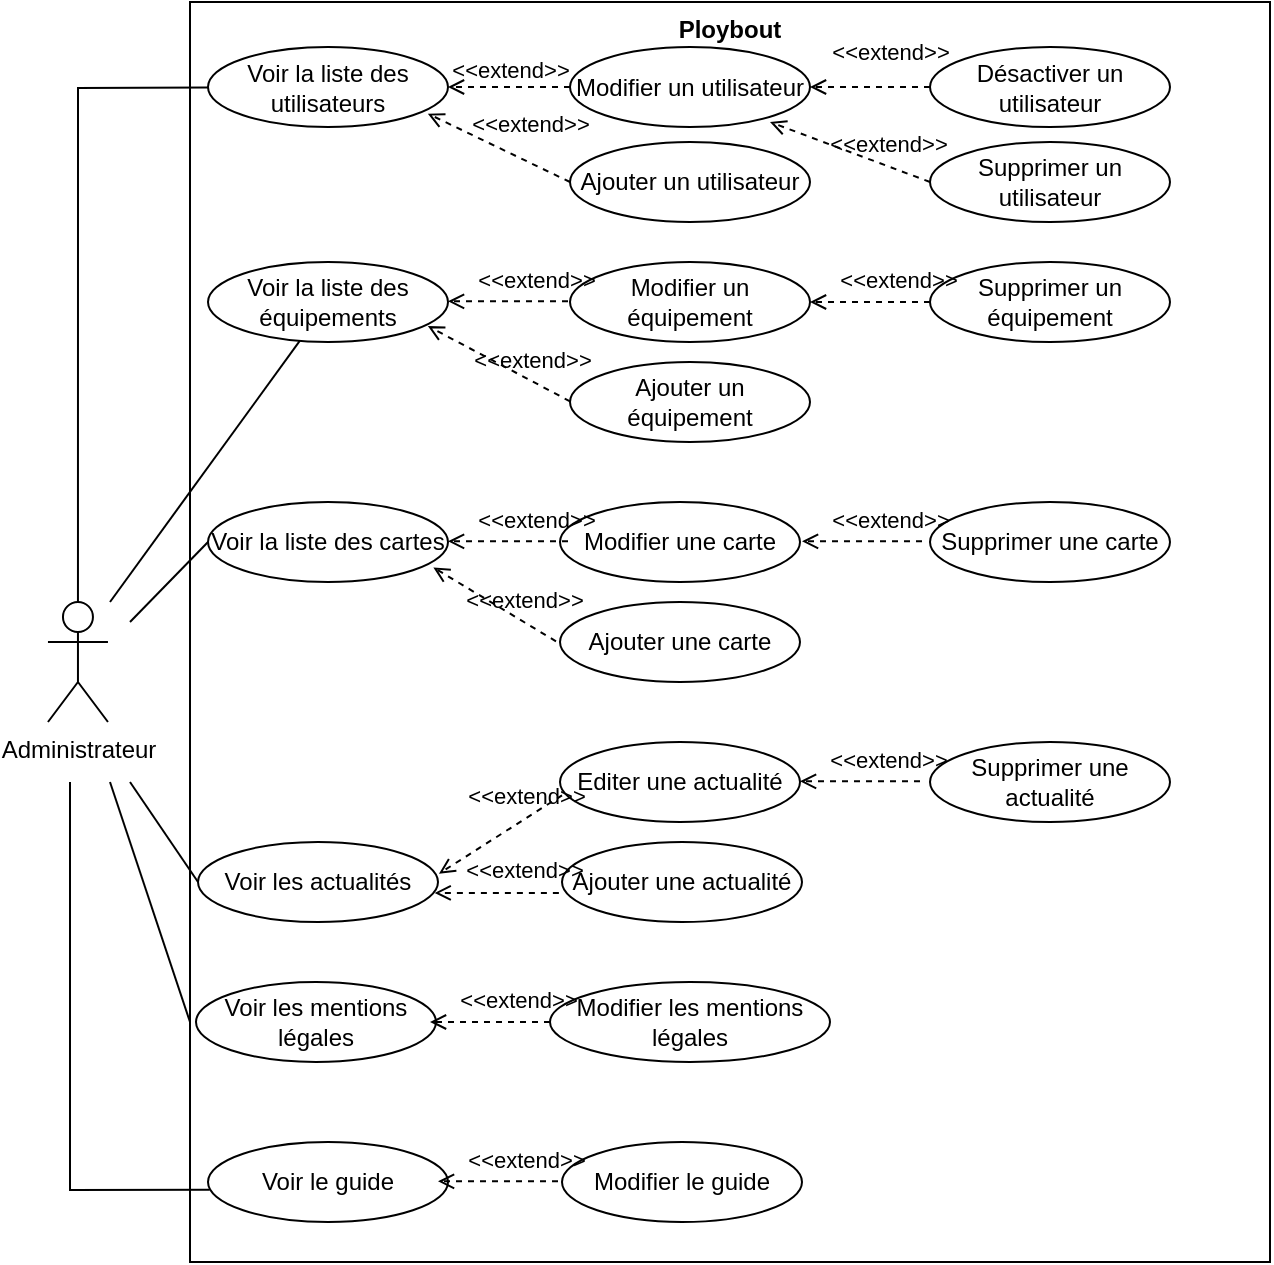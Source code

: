 <mxfile version="26.1.1">
  <diagram name="Page-1" id="ySRm1STF3ZtucR_X7EqH">
    <mxGraphModel dx="1687" dy="885" grid="1" gridSize="10" guides="1" tooltips="1" connect="1" arrows="1" fold="1" page="1" pageScale="1" pageWidth="827" pageHeight="1169" math="0" shadow="0">
      <root>
        <mxCell id="0" />
        <mxCell id="1" parent="0" />
        <mxCell id="HJMxeG1oSkIeelWJfz3V-1" value="Ploybout" style="shape=rect;html=1;verticalAlign=top;fontStyle=1;whiteSpace=wrap;align=center;" vertex="1" parent="1">
          <mxGeometry x="170" y="10" width="540" height="630" as="geometry" />
        </mxCell>
        <mxCell id="HJMxeG1oSkIeelWJfz3V-2" value="Administrateur" style="shape=umlActor;verticalLabelPosition=bottom;verticalAlign=top;html=1;outlineConnect=0;" vertex="1" parent="1">
          <mxGeometry x="98.98" y="310" width="30" height="60" as="geometry" />
        </mxCell>
        <mxCell id="HJMxeG1oSkIeelWJfz3V-5" value="Voir la liste des cartes" style="ellipse;whiteSpace=wrap;html=1;" vertex="1" parent="1">
          <mxGeometry x="179" y="260" width="120" height="40" as="geometry" />
        </mxCell>
        <mxCell id="HJMxeG1oSkIeelWJfz3V-12" value="Voir la liste des utilisateurs" style="ellipse;whiteSpace=wrap;html=1;" vertex="1" parent="1">
          <mxGeometry x="179" y="32.5" width="120" height="40" as="geometry" />
        </mxCell>
        <mxCell id="HJMxeG1oSkIeelWJfz3V-14" value="Voir la liste des équipements" style="ellipse;whiteSpace=wrap;html=1;" vertex="1" parent="1">
          <mxGeometry x="179" y="140" width="120" height="40" as="geometry" />
        </mxCell>
        <mxCell id="HJMxeG1oSkIeelWJfz3V-26" value="" style="endArrow=none;html=1;rounded=0;exitX=0.5;exitY=0;exitDx=0;exitDy=0;exitPerimeter=0;" edge="1" parent="1" target="HJMxeG1oSkIeelWJfz3V-12" source="HJMxeG1oSkIeelWJfz3V-2">
          <mxGeometry width="50" height="50" relative="1" as="geometry">
            <mxPoint x="139" y="80" as="sourcePoint" />
            <mxPoint x="409" y="325" as="targetPoint" />
            <Array as="points">
              <mxPoint x="114" y="53" />
            </Array>
          </mxGeometry>
        </mxCell>
        <mxCell id="HJMxeG1oSkIeelWJfz3V-27" value="" style="endArrow=none;html=1;rounded=0;" edge="1" parent="1" target="HJMxeG1oSkIeelWJfz3V-14">
          <mxGeometry width="50" height="50" relative="1" as="geometry">
            <mxPoint x="130" y="310" as="sourcePoint" />
            <mxPoint x="211" y="-45" as="targetPoint" />
          </mxGeometry>
        </mxCell>
        <mxCell id="HJMxeG1oSkIeelWJfz3V-69" value="Voir les actualités" style="ellipse;whiteSpace=wrap;html=1;" vertex="1" parent="1">
          <mxGeometry x="174" y="430" width="120" height="40" as="geometry" />
        </mxCell>
        <mxCell id="HJMxeG1oSkIeelWJfz3V-70" value="Voir les mentions légales" style="ellipse;whiteSpace=wrap;html=1;" vertex="1" parent="1">
          <mxGeometry x="173" y="500" width="120" height="40" as="geometry" />
        </mxCell>
        <mxCell id="HJMxeG1oSkIeelWJfz3V-71" value="Modifier un utilisateur" style="ellipse;whiteSpace=wrap;html=1;" vertex="1" parent="1">
          <mxGeometry x="360" y="32.5" width="120" height="40" as="geometry" />
        </mxCell>
        <mxCell id="HJMxeG1oSkIeelWJfz3V-72" value="Désactiver un utilisateur" style="ellipse;whiteSpace=wrap;html=1;" vertex="1" parent="1">
          <mxGeometry x="540" y="32.5" width="120" height="40" as="geometry" />
        </mxCell>
        <mxCell id="HJMxeG1oSkIeelWJfz3V-73" value="Supprimer un utilisateur" style="ellipse;whiteSpace=wrap;html=1;" vertex="1" parent="1">
          <mxGeometry x="540" y="80" width="120" height="40" as="geometry" />
        </mxCell>
        <mxCell id="HJMxeG1oSkIeelWJfz3V-74" value="Ajouter un utilisateur" style="ellipse;whiteSpace=wrap;html=1;" vertex="1" parent="1">
          <mxGeometry x="360" y="80" width="120" height="40" as="geometry" />
        </mxCell>
        <mxCell id="HJMxeG1oSkIeelWJfz3V-75" value="Voir le guide" style="ellipse;whiteSpace=wrap;html=1;" vertex="1" parent="1">
          <mxGeometry x="179" y="580" width="120" height="40" as="geometry" />
        </mxCell>
        <mxCell id="HJMxeG1oSkIeelWJfz3V-76" value="Modifier le guide" style="ellipse;whiteSpace=wrap;html=1;" vertex="1" parent="1">
          <mxGeometry x="356" y="580" width="120" height="40" as="geometry" />
        </mxCell>
        <mxCell id="HJMxeG1oSkIeelWJfz3V-77" value="Modifier les mentions légales" style="ellipse;whiteSpace=wrap;html=1;" vertex="1" parent="1">
          <mxGeometry x="350" y="500" width="140" height="40" as="geometry" />
        </mxCell>
        <mxCell id="HJMxeG1oSkIeelWJfz3V-78" value="Editer une actualité" style="ellipse;whiteSpace=wrap;html=1;" vertex="1" parent="1">
          <mxGeometry x="355" y="380" width="120" height="40" as="geometry" />
        </mxCell>
        <mxCell id="HJMxeG1oSkIeelWJfz3V-79" value="Ajouter une actualité" style="ellipse;whiteSpace=wrap;html=1;" vertex="1" parent="1">
          <mxGeometry x="356" y="430" width="120" height="40" as="geometry" />
        </mxCell>
        <mxCell id="HJMxeG1oSkIeelWJfz3V-80" value="Supprimer une actualité" style="ellipse;whiteSpace=wrap;html=1;" vertex="1" parent="1">
          <mxGeometry x="540" y="380" width="120" height="40" as="geometry" />
        </mxCell>
        <mxCell id="HJMxeG1oSkIeelWJfz3V-81" value="Ajouter une carte" style="ellipse;whiteSpace=wrap;html=1;" vertex="1" parent="1">
          <mxGeometry x="355" y="310" width="120" height="40" as="geometry" />
        </mxCell>
        <mxCell id="HJMxeG1oSkIeelWJfz3V-82" value="Modifier une carte" style="ellipse;whiteSpace=wrap;html=1;" vertex="1" parent="1">
          <mxGeometry x="355" y="260" width="120" height="40" as="geometry" />
        </mxCell>
        <mxCell id="HJMxeG1oSkIeelWJfz3V-83" value="Supprimer une carte" style="ellipse;whiteSpace=wrap;html=1;" vertex="1" parent="1">
          <mxGeometry x="540" y="260" width="120" height="40" as="geometry" />
        </mxCell>
        <mxCell id="HJMxeG1oSkIeelWJfz3V-84" value="Ajouter un équipement" style="ellipse;whiteSpace=wrap;html=1;" vertex="1" parent="1">
          <mxGeometry x="360" y="190" width="120" height="40" as="geometry" />
        </mxCell>
        <mxCell id="HJMxeG1oSkIeelWJfz3V-85" value="Modifier un équipement" style="ellipse;whiteSpace=wrap;html=1;" vertex="1" parent="1">
          <mxGeometry x="360" y="140" width="120" height="40" as="geometry" />
        </mxCell>
        <mxCell id="HJMxeG1oSkIeelWJfz3V-86" value="Supprimer un équipement" style="ellipse;whiteSpace=wrap;html=1;" vertex="1" parent="1">
          <mxGeometry x="540" y="140" width="120" height="40" as="geometry" />
        </mxCell>
        <mxCell id="HJMxeG1oSkIeelWJfz3V-89" value="&amp;lt;&amp;lt;extend&amp;gt;&amp;gt;" style="html=1;verticalAlign=bottom;labelBackgroundColor=none;endArrow=open;endFill=0;dashed=1;rounded=0;exitX=0;exitY=0.5;exitDx=0;exitDy=0;entryX=1;entryY=0.5;entryDx=0;entryDy=0;" edge="1" parent="1" source="HJMxeG1oSkIeelWJfz3V-71" target="HJMxeG1oSkIeelWJfz3V-12">
          <mxGeometry width="160" relative="1" as="geometry">
            <mxPoint x="330" y="100" as="sourcePoint" />
            <mxPoint x="280" y="50" as="targetPoint" />
          </mxGeometry>
        </mxCell>
        <mxCell id="HJMxeG1oSkIeelWJfz3V-90" value="&amp;lt;&amp;lt;extend&amp;gt;&amp;gt;" style="html=1;verticalAlign=bottom;labelBackgroundColor=none;endArrow=open;endFill=0;dashed=1;rounded=0;exitX=0;exitY=0.5;exitDx=0;exitDy=0;entryX=0.916;entryY=0.833;entryDx=0;entryDy=0;entryPerimeter=0;" edge="1" parent="1" source="HJMxeG1oSkIeelWJfz3V-74" target="HJMxeG1oSkIeelWJfz3V-12">
          <mxGeometry x="-0.323" y="-9" width="160" relative="1" as="geometry">
            <mxPoint x="370" y="63" as="sourcePoint" />
            <mxPoint x="309" y="63" as="targetPoint" />
            <mxPoint as="offset" />
          </mxGeometry>
        </mxCell>
        <mxCell id="HJMxeG1oSkIeelWJfz3V-91" value="&amp;lt;&amp;lt;extend&amp;gt;&amp;gt;" style="html=1;verticalAlign=bottom;labelBackgroundColor=none;endArrow=open;endFill=0;dashed=1;rounded=0;exitX=0;exitY=0.5;exitDx=0;exitDy=0;" edge="1" parent="1" source="HJMxeG1oSkIeelWJfz3V-73">
          <mxGeometry x="-0.458" y="-2" width="160" relative="1" as="geometry">
            <mxPoint x="500" y="86.5" as="sourcePoint" />
            <mxPoint x="460" y="70" as="targetPoint" />
            <mxPoint as="offset" />
          </mxGeometry>
        </mxCell>
        <mxCell id="HJMxeG1oSkIeelWJfz3V-92" value="&amp;lt;&amp;lt;extend&amp;gt;&amp;gt;" style="html=1;verticalAlign=bottom;labelBackgroundColor=none;endArrow=open;endFill=0;dashed=1;rounded=0;exitX=0;exitY=0.5;exitDx=0;exitDy=0;entryX=1;entryY=0.5;entryDx=0;entryDy=0;" edge="1" parent="1" source="HJMxeG1oSkIeelWJfz3V-72" target="HJMxeG1oSkIeelWJfz3V-71">
          <mxGeometry x="-0.323" y="-9" width="160" relative="1" as="geometry">
            <mxPoint x="500" y="26.5" as="sourcePoint" />
            <mxPoint x="460" y="38" as="targetPoint" />
            <mxPoint as="offset" />
          </mxGeometry>
        </mxCell>
        <mxCell id="HJMxeG1oSkIeelWJfz3V-94" value="&amp;lt;&amp;lt;extend&amp;gt;&amp;gt;" style="html=1;verticalAlign=bottom;labelBackgroundColor=none;endArrow=open;endFill=0;dashed=1;rounded=0;exitX=0;exitY=0.5;exitDx=0;exitDy=0;entryX=1;entryY=0.5;entryDx=0;entryDy=0;" edge="1" parent="1" target="HJMxeG1oSkIeelWJfz3V-85">
          <mxGeometry x="-0.458" y="-2" width="160" relative="1" as="geometry">
            <mxPoint x="540" y="160" as="sourcePoint" />
            <mxPoint x="460" y="130" as="targetPoint" />
            <mxPoint as="offset" />
          </mxGeometry>
        </mxCell>
        <mxCell id="HJMxeG1oSkIeelWJfz3V-95" value="&amp;lt;&amp;lt;extend&amp;gt;&amp;gt;" style="html=1;verticalAlign=bottom;labelBackgroundColor=none;endArrow=open;endFill=0;dashed=1;rounded=0;exitX=0;exitY=0.5;exitDx=0;exitDy=0;entryX=1;entryY=0.5;entryDx=0;entryDy=0;" edge="1" parent="1">
          <mxGeometry x="-0.458" y="-2" width="160" relative="1" as="geometry">
            <mxPoint x="359" y="159.66" as="sourcePoint" />
            <mxPoint x="299" y="159.66" as="targetPoint" />
            <mxPoint as="offset" />
          </mxGeometry>
        </mxCell>
        <mxCell id="HJMxeG1oSkIeelWJfz3V-96" value="&amp;lt;&amp;lt;extend&amp;gt;&amp;gt;" style="html=1;verticalAlign=bottom;labelBackgroundColor=none;endArrow=open;endFill=0;dashed=1;rounded=0;exitX=0;exitY=0.5;exitDx=0;exitDy=0;entryX=0.916;entryY=0.801;entryDx=0;entryDy=0;entryPerimeter=0;" edge="1" parent="1" target="HJMxeG1oSkIeelWJfz3V-14">
          <mxGeometry x="-0.458" y="-2" width="160" relative="1" as="geometry">
            <mxPoint x="360" y="209.66" as="sourcePoint" />
            <mxPoint x="300" y="209.66" as="targetPoint" />
            <mxPoint as="offset" />
          </mxGeometry>
        </mxCell>
        <mxCell id="HJMxeG1oSkIeelWJfz3V-97" value="&amp;lt;&amp;lt;extend&amp;gt;&amp;gt;" style="html=1;verticalAlign=bottom;labelBackgroundColor=none;endArrow=open;endFill=0;dashed=1;rounded=0;exitX=0;exitY=0.5;exitDx=0;exitDy=0;entryX=1;entryY=0.5;entryDx=0;entryDy=0;" edge="1" parent="1">
          <mxGeometry x="-0.458" y="-2" width="160" relative="1" as="geometry">
            <mxPoint x="359" y="279.66" as="sourcePoint" />
            <mxPoint x="299" y="279.66" as="targetPoint" />
            <mxPoint as="offset" />
          </mxGeometry>
        </mxCell>
        <mxCell id="HJMxeG1oSkIeelWJfz3V-98" value="&amp;lt;&amp;lt;extend&amp;gt;&amp;gt;" style="html=1;verticalAlign=bottom;labelBackgroundColor=none;endArrow=open;endFill=0;dashed=1;rounded=0;exitX=0;exitY=0.5;exitDx=0;exitDy=0;entryX=0.939;entryY=0.818;entryDx=0;entryDy=0;entryPerimeter=0;" edge="1" parent="1" target="HJMxeG1oSkIeelWJfz3V-5">
          <mxGeometry x="-0.458" y="-2" width="160" relative="1" as="geometry">
            <mxPoint x="353" y="329.66" as="sourcePoint" />
            <mxPoint x="293" y="329.66" as="targetPoint" />
            <mxPoint as="offset" />
          </mxGeometry>
        </mxCell>
        <mxCell id="HJMxeG1oSkIeelWJfz3V-99" value="&amp;lt;&amp;lt;extend&amp;gt;&amp;gt;" style="html=1;verticalAlign=bottom;labelBackgroundColor=none;endArrow=open;endFill=0;dashed=1;rounded=0;exitX=0;exitY=0.5;exitDx=0;exitDy=0;entryX=1;entryY=0.5;entryDx=0;entryDy=0;" edge="1" parent="1">
          <mxGeometry x="-0.458" y="-2" width="160" relative="1" as="geometry">
            <mxPoint x="536" y="279.66" as="sourcePoint" />
            <mxPoint x="476" y="279.66" as="targetPoint" />
            <mxPoint as="offset" />
          </mxGeometry>
        </mxCell>
        <mxCell id="HJMxeG1oSkIeelWJfz3V-100" value="&amp;lt;&amp;lt;extend&amp;gt;&amp;gt;" style="html=1;verticalAlign=bottom;labelBackgroundColor=none;endArrow=open;endFill=0;dashed=1;rounded=0;exitX=0;exitY=0.5;exitDx=0;exitDy=0;entryX=1;entryY=0.5;entryDx=0;entryDy=0;" edge="1" parent="1">
          <mxGeometry x="-0.458" y="-2" width="160" relative="1" as="geometry">
            <mxPoint x="535" y="399.66" as="sourcePoint" />
            <mxPoint x="475" y="399.66" as="targetPoint" />
            <mxPoint as="offset" />
          </mxGeometry>
        </mxCell>
        <mxCell id="HJMxeG1oSkIeelWJfz3V-101" value="&amp;lt;&amp;lt;extend&amp;gt;&amp;gt;" style="html=1;verticalAlign=bottom;labelBackgroundColor=none;endArrow=open;endFill=0;dashed=1;rounded=0;exitX=0;exitY=0.5;exitDx=0;exitDy=0;entryX=1;entryY=0.5;entryDx=0;entryDy=0;" edge="1" parent="1">
          <mxGeometry x="-0.458" y="-2" width="160" relative="1" as="geometry">
            <mxPoint x="350" y="520" as="sourcePoint" />
            <mxPoint x="290" y="520" as="targetPoint" />
            <mxPoint as="offset" />
          </mxGeometry>
        </mxCell>
        <mxCell id="HJMxeG1oSkIeelWJfz3V-102" value="&amp;lt;&amp;lt;extend&amp;gt;&amp;gt;" style="html=1;verticalAlign=bottom;labelBackgroundColor=none;endArrow=open;endFill=0;dashed=1;rounded=0;exitX=0;exitY=0.5;exitDx=0;exitDy=0;entryX=1;entryY=0.5;entryDx=0;entryDy=0;" edge="1" parent="1">
          <mxGeometry x="-0.458" y="-2" width="160" relative="1" as="geometry">
            <mxPoint x="354" y="599.66" as="sourcePoint" />
            <mxPoint x="294" y="599.66" as="targetPoint" />
            <mxPoint as="offset" />
          </mxGeometry>
        </mxCell>
        <mxCell id="HJMxeG1oSkIeelWJfz3V-103" value="&amp;lt;&amp;lt;extend&amp;gt;&amp;gt;" style="html=1;verticalAlign=bottom;labelBackgroundColor=none;endArrow=open;endFill=0;dashed=1;rounded=0;exitX=0;exitY=0.5;exitDx=0;exitDy=0;entryX=1.004;entryY=0.396;entryDx=0;entryDy=0;entryPerimeter=0;" edge="1" parent="1" target="HJMxeG1oSkIeelWJfz3V-69">
          <mxGeometry x="-0.458" y="-2" width="160" relative="1" as="geometry">
            <mxPoint x="356" y="406.66" as="sourcePoint" />
            <mxPoint x="295" y="370" as="targetPoint" />
            <mxPoint as="offset" />
          </mxGeometry>
        </mxCell>
        <mxCell id="HJMxeG1oSkIeelWJfz3V-104" value="&amp;lt;&amp;lt;extend&amp;gt;&amp;gt;" style="html=1;verticalAlign=bottom;labelBackgroundColor=none;endArrow=open;endFill=0;dashed=1;rounded=0;exitX=-0.013;exitY=0.637;exitDx=0;exitDy=0;entryX=0.986;entryY=0.637;entryDx=0;entryDy=0;entryPerimeter=0;exitPerimeter=0;" edge="1" parent="1" source="HJMxeG1oSkIeelWJfz3V-79" target="HJMxeG1oSkIeelWJfz3V-69">
          <mxGeometry x="-0.458" y="-2" width="160" relative="1" as="geometry">
            <mxPoint x="366" y="416.66" as="sourcePoint" />
            <mxPoint x="304" y="456" as="targetPoint" />
            <mxPoint as="offset" />
          </mxGeometry>
        </mxCell>
        <mxCell id="HJMxeG1oSkIeelWJfz3V-106" value="" style="endArrow=none;html=1;rounded=0;entryX=0;entryY=0.5;entryDx=0;entryDy=0;" edge="1" parent="1" target="HJMxeG1oSkIeelWJfz3V-5">
          <mxGeometry width="50" height="50" relative="1" as="geometry">
            <mxPoint x="140" y="320" as="sourcePoint" />
            <mxPoint x="235" y="189" as="targetPoint" />
          </mxGeometry>
        </mxCell>
        <mxCell id="HJMxeG1oSkIeelWJfz3V-107" value="" style="endArrow=none;html=1;rounded=0;entryX=0;entryY=0.5;entryDx=0;entryDy=0;" edge="1" parent="1" target="HJMxeG1oSkIeelWJfz3V-69">
          <mxGeometry width="50" height="50" relative="1" as="geometry">
            <mxPoint x="140" y="400" as="sourcePoint" />
            <mxPoint x="235" y="189" as="targetPoint" />
          </mxGeometry>
        </mxCell>
        <mxCell id="HJMxeG1oSkIeelWJfz3V-108" value="" style="endArrow=none;html=1;rounded=0;entryX=0;entryY=0.5;entryDx=0;entryDy=0;" edge="1" parent="1">
          <mxGeometry width="50" height="50" relative="1" as="geometry">
            <mxPoint x="130" y="400" as="sourcePoint" />
            <mxPoint x="170" y="520" as="targetPoint" />
          </mxGeometry>
        </mxCell>
        <mxCell id="HJMxeG1oSkIeelWJfz3V-109" value="" style="endArrow=none;html=1;rounded=0;entryX=0.007;entryY=0.598;entryDx=0;entryDy=0;entryPerimeter=0;" edge="1" parent="1" target="HJMxeG1oSkIeelWJfz3V-75">
          <mxGeometry width="50" height="50" relative="1" as="geometry">
            <mxPoint x="110" y="400" as="sourcePoint" />
            <mxPoint x="180" y="530" as="targetPoint" />
            <Array as="points">
              <mxPoint x="110" y="604" />
            </Array>
          </mxGeometry>
        </mxCell>
      </root>
    </mxGraphModel>
  </diagram>
</mxfile>
